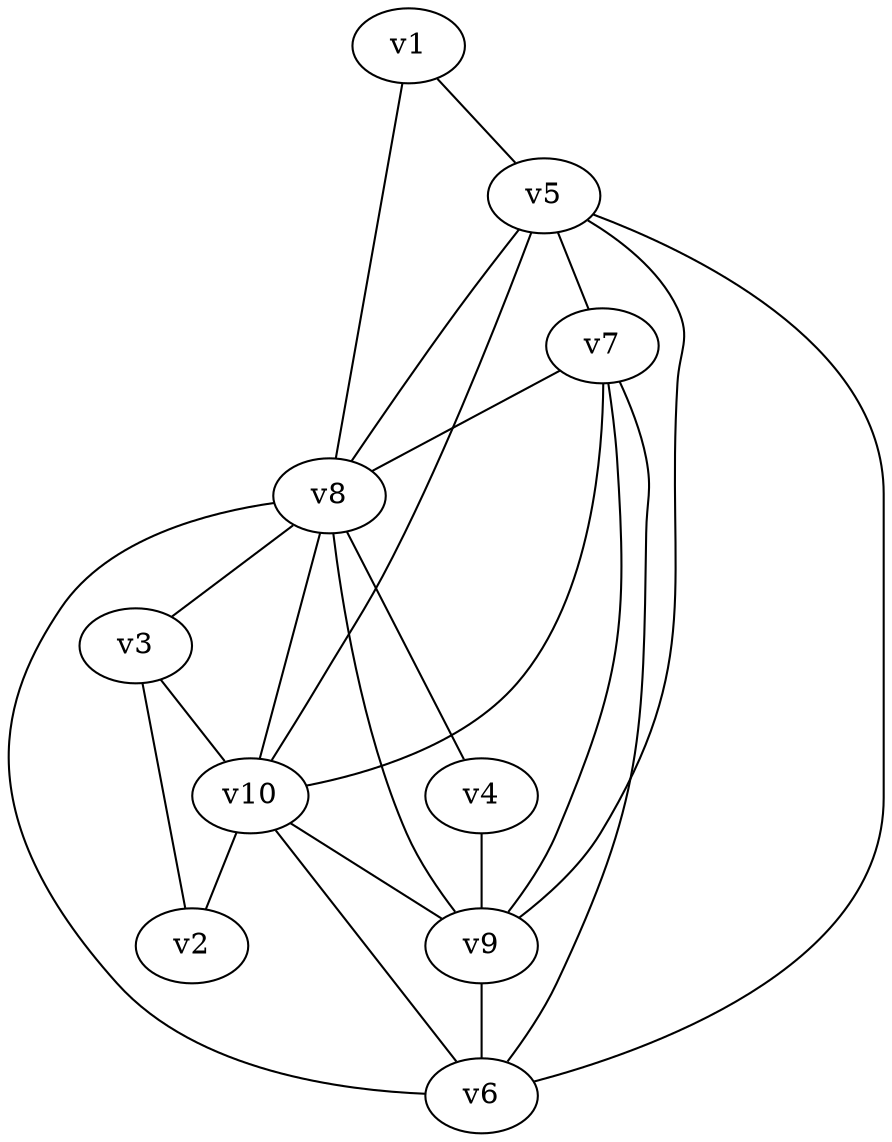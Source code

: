 graph {

    graph[chromaticNumber="6"];

	"v5" ["color"="1","number"="10"];
	"v1" ["color"="2","number"="9"];
	"v8" ["color"="3","number"="8"];
	"v7" ["color"="2","number"="7"];
	"v10" ["color"="4","number"="6"];
	"v9" ["color"="5","number"="5"];
	"v3" ["color"="1","number"="3"];
	"v2" ["color"="2","number"="1"];
	"v6" ["color"="6","number"="4"];
	"v4" ["color"="1","number"="2"];
	"v1" -- "v5" ;
	"v8" -- "v5" ;
	"v7" -- "v8" ;
	"v10" -- "v8" ;
	"v9" -- "v8" ;
	"v3" -- "v10" ;
	"v2" -- "v3" ;
	"v6" -- "v8" ;
	"v4" -- "v9" ;
	"v1" -- "v8" ;
	"v5" -- "v7" ;
	"v5" -- "v10" ;
	"v5" -- "v9" ;
	"v5" -- "v6" ;
	"v7" -- "v10" ;
	"v7" -- "v9" ;
	"v7" -- "v6" ;
	"v10" -- "v9" ;
	"v8" -- "v3" ;
	"v10" -- "v6" ;
	"v9" -- "v6" ;
	"v8" -- "v4" ;
	"v10" -- "v2" ;
}
